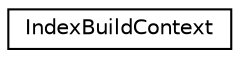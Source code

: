 digraph G
{
  edge [fontname="Helvetica",fontsize="10",labelfontname="Helvetica",labelfontsize="10"];
  node [fontname="Helvetica",fontsize="10",shape=record];
  rankdir=LR;
  Node1 [label="IndexBuildContext",height=0.2,width=0.4,color="black", fillcolor="white", style="filled",URL="$d7/da7/structIndexBuildContext.html"];
}
